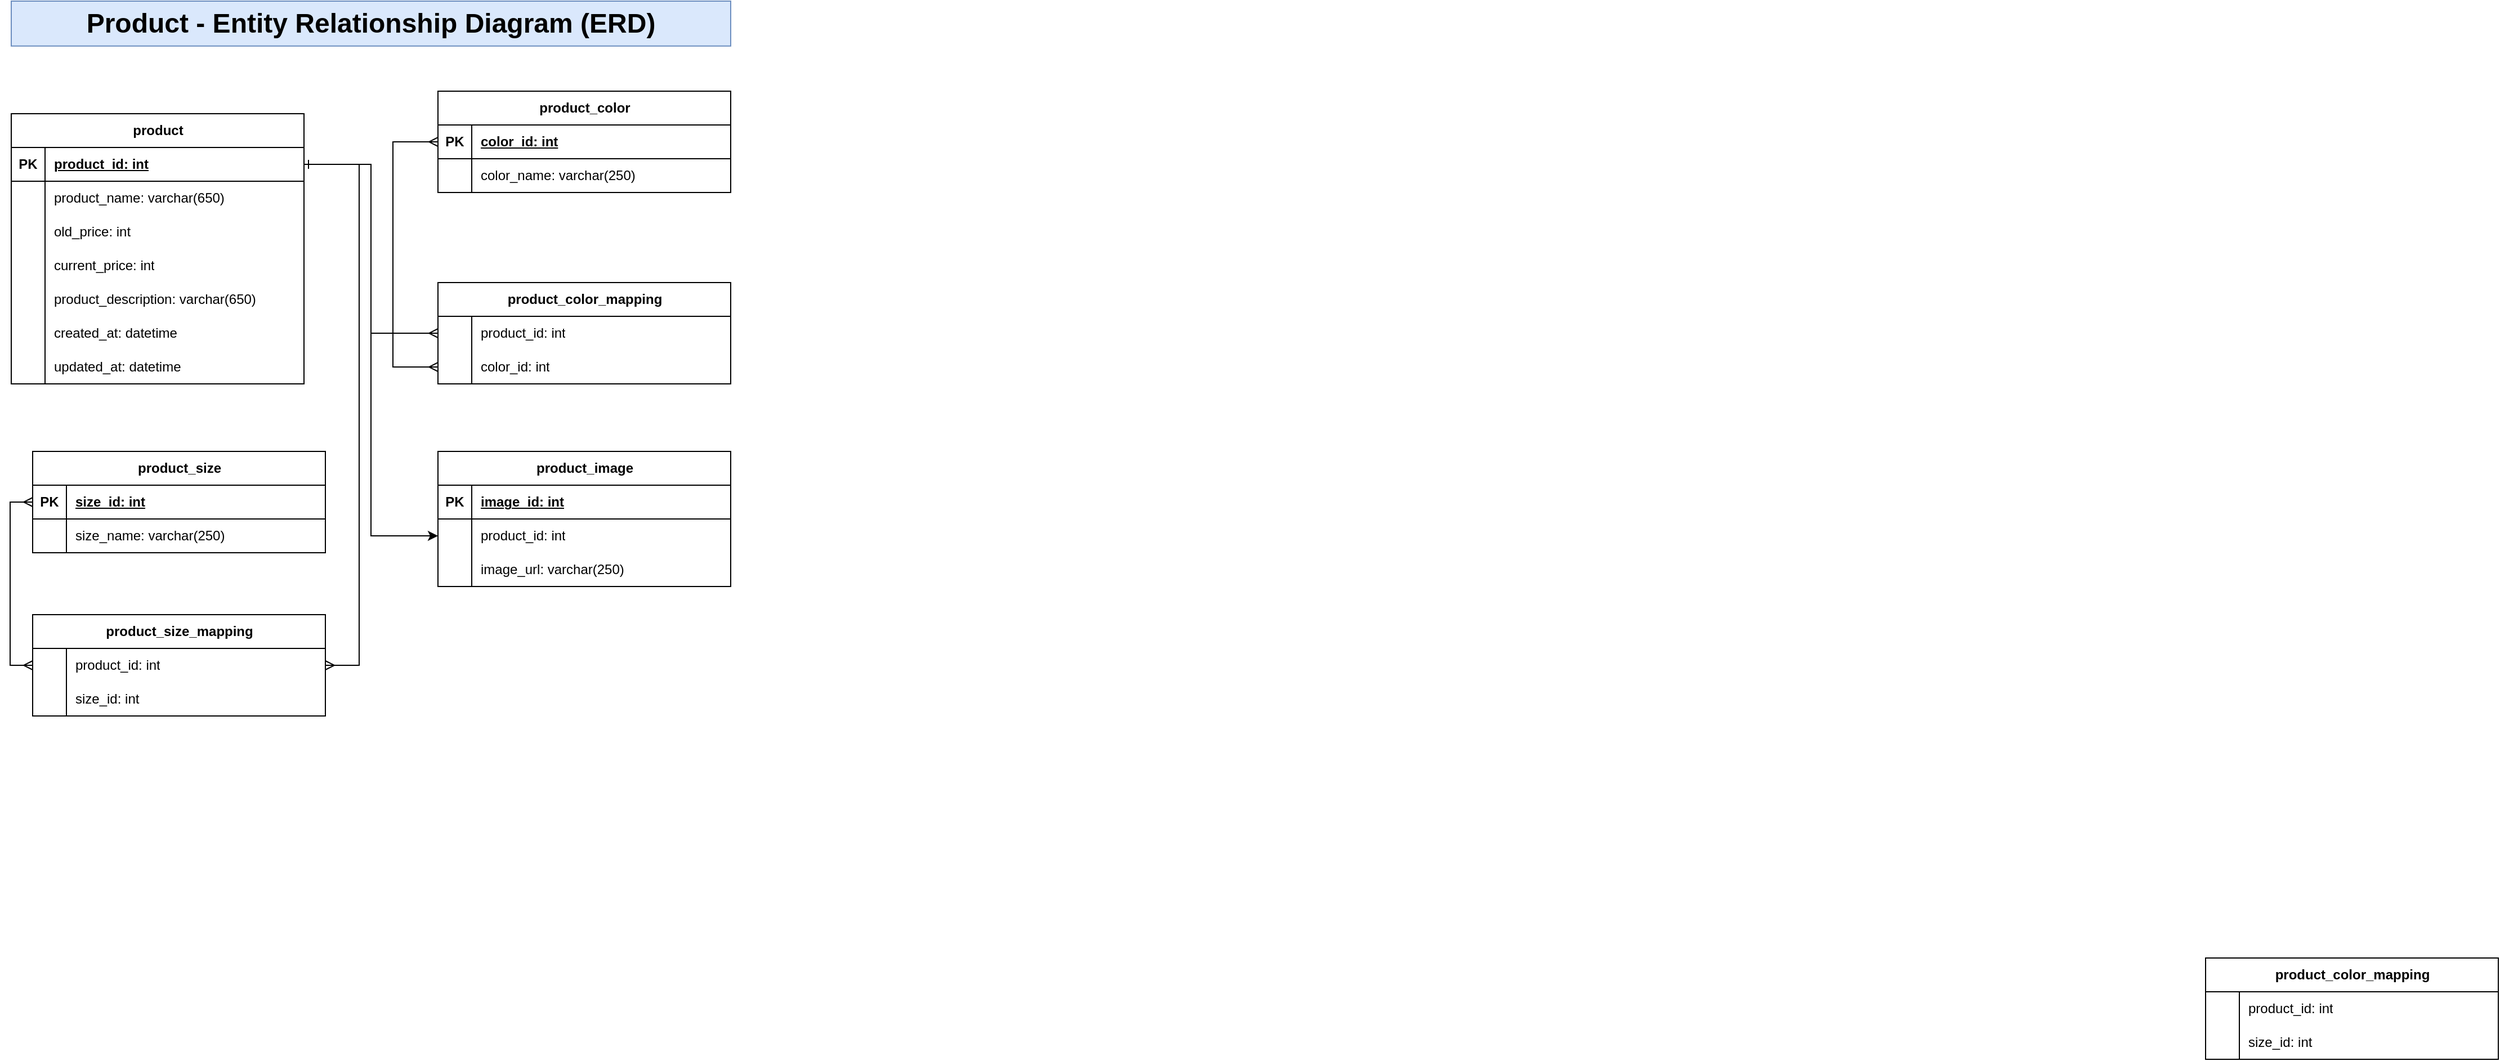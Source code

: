 <mxfile version="22.1.21" type="device">
  <diagram name="Page-1" id="JzFo0uBTFtbqwNDk9dGc">
    <mxGraphModel dx="1030" dy="1829" grid="1" gridSize="10" guides="1" tooltips="1" connect="1" arrows="1" fold="1" page="1" pageScale="1" pageWidth="850" pageHeight="1100" math="0" shadow="0">
      <root>
        <mxCell id="0" />
        <mxCell id="1" parent="0" />
        <mxCell id="PpyRTYx_1M83NGH5Kfym-1" value="product" style="shape=table;startSize=30;container=1;collapsible=1;childLayout=tableLayout;fixedRows=1;rowLines=0;fontStyle=1;align=center;resizeLast=1;html=1;" vertex="1" parent="1">
          <mxGeometry x="21" y="60" width="260" height="240" as="geometry" />
        </mxCell>
        <mxCell id="PpyRTYx_1M83NGH5Kfym-2" value="" style="shape=tableRow;horizontal=0;startSize=0;swimlaneHead=0;swimlaneBody=0;fillColor=none;collapsible=0;dropTarget=0;points=[[0,0.5],[1,0.5]];portConstraint=eastwest;top=0;left=0;right=0;bottom=1;" vertex="1" parent="PpyRTYx_1M83NGH5Kfym-1">
          <mxGeometry y="30" width="260" height="30" as="geometry" />
        </mxCell>
        <mxCell id="PpyRTYx_1M83NGH5Kfym-3" value="PK" style="shape=partialRectangle;connectable=0;fillColor=none;top=0;left=0;bottom=0;right=0;fontStyle=1;overflow=hidden;whiteSpace=wrap;html=1;" vertex="1" parent="PpyRTYx_1M83NGH5Kfym-2">
          <mxGeometry width="30" height="30" as="geometry">
            <mxRectangle width="30" height="30" as="alternateBounds" />
          </mxGeometry>
        </mxCell>
        <mxCell id="PpyRTYx_1M83NGH5Kfym-4" value="product_id: int" style="shape=partialRectangle;connectable=0;fillColor=none;top=0;left=0;bottom=0;right=0;align=left;spacingLeft=6;fontStyle=5;overflow=hidden;whiteSpace=wrap;html=1;" vertex="1" parent="PpyRTYx_1M83NGH5Kfym-2">
          <mxGeometry x="30" width="230" height="30" as="geometry">
            <mxRectangle width="230" height="30" as="alternateBounds" />
          </mxGeometry>
        </mxCell>
        <mxCell id="PpyRTYx_1M83NGH5Kfym-5" value="" style="shape=tableRow;horizontal=0;startSize=0;swimlaneHead=0;swimlaneBody=0;fillColor=none;collapsible=0;dropTarget=0;points=[[0,0.5],[1,0.5]];portConstraint=eastwest;top=0;left=0;right=0;bottom=0;" vertex="1" parent="PpyRTYx_1M83NGH5Kfym-1">
          <mxGeometry y="60" width="260" height="30" as="geometry" />
        </mxCell>
        <mxCell id="PpyRTYx_1M83NGH5Kfym-6" value="" style="shape=partialRectangle;connectable=0;fillColor=none;top=0;left=0;bottom=0;right=0;editable=1;overflow=hidden;whiteSpace=wrap;html=1;" vertex="1" parent="PpyRTYx_1M83NGH5Kfym-5">
          <mxGeometry width="30" height="30" as="geometry">
            <mxRectangle width="30" height="30" as="alternateBounds" />
          </mxGeometry>
        </mxCell>
        <mxCell id="PpyRTYx_1M83NGH5Kfym-7" value="product_name: varchar(650)" style="shape=partialRectangle;connectable=0;fillColor=none;top=0;left=0;bottom=0;right=0;align=left;spacingLeft=6;overflow=hidden;whiteSpace=wrap;html=1;" vertex="1" parent="PpyRTYx_1M83NGH5Kfym-5">
          <mxGeometry x="30" width="230" height="30" as="geometry">
            <mxRectangle width="230" height="30" as="alternateBounds" />
          </mxGeometry>
        </mxCell>
        <mxCell id="PpyRTYx_1M83NGH5Kfym-8" value="" style="shape=tableRow;horizontal=0;startSize=0;swimlaneHead=0;swimlaneBody=0;fillColor=none;collapsible=0;dropTarget=0;points=[[0,0.5],[1,0.5]];portConstraint=eastwest;top=0;left=0;right=0;bottom=0;" vertex="1" parent="PpyRTYx_1M83NGH5Kfym-1">
          <mxGeometry y="90" width="260" height="30" as="geometry" />
        </mxCell>
        <mxCell id="PpyRTYx_1M83NGH5Kfym-9" value="" style="shape=partialRectangle;connectable=0;fillColor=none;top=0;left=0;bottom=0;right=0;editable=1;overflow=hidden;whiteSpace=wrap;html=1;" vertex="1" parent="PpyRTYx_1M83NGH5Kfym-8">
          <mxGeometry width="30" height="30" as="geometry">
            <mxRectangle width="30" height="30" as="alternateBounds" />
          </mxGeometry>
        </mxCell>
        <mxCell id="PpyRTYx_1M83NGH5Kfym-10" value="old_price: int&amp;nbsp;" style="shape=partialRectangle;connectable=0;fillColor=none;top=0;left=0;bottom=0;right=0;align=left;spacingLeft=6;overflow=hidden;whiteSpace=wrap;html=1;" vertex="1" parent="PpyRTYx_1M83NGH5Kfym-8">
          <mxGeometry x="30" width="230" height="30" as="geometry">
            <mxRectangle width="230" height="30" as="alternateBounds" />
          </mxGeometry>
        </mxCell>
        <mxCell id="PpyRTYx_1M83NGH5Kfym-11" value="" style="shape=tableRow;horizontal=0;startSize=0;swimlaneHead=0;swimlaneBody=0;fillColor=none;collapsible=0;dropTarget=0;points=[[0,0.5],[1,0.5]];portConstraint=eastwest;top=0;left=0;right=0;bottom=0;" vertex="1" parent="PpyRTYx_1M83NGH5Kfym-1">
          <mxGeometry y="120" width="260" height="30" as="geometry" />
        </mxCell>
        <mxCell id="PpyRTYx_1M83NGH5Kfym-12" value="" style="shape=partialRectangle;connectable=0;fillColor=none;top=0;left=0;bottom=0;right=0;editable=1;overflow=hidden;whiteSpace=wrap;html=1;" vertex="1" parent="PpyRTYx_1M83NGH5Kfym-11">
          <mxGeometry width="30" height="30" as="geometry">
            <mxRectangle width="30" height="30" as="alternateBounds" />
          </mxGeometry>
        </mxCell>
        <mxCell id="PpyRTYx_1M83NGH5Kfym-13" value="current_price: int" style="shape=partialRectangle;connectable=0;fillColor=none;top=0;left=0;bottom=0;right=0;align=left;spacingLeft=6;overflow=hidden;whiteSpace=wrap;html=1;" vertex="1" parent="PpyRTYx_1M83NGH5Kfym-11">
          <mxGeometry x="30" width="230" height="30" as="geometry">
            <mxRectangle width="230" height="30" as="alternateBounds" />
          </mxGeometry>
        </mxCell>
        <mxCell id="PpyRTYx_1M83NGH5Kfym-15" value="" style="shape=tableRow;horizontal=0;startSize=0;swimlaneHead=0;swimlaneBody=0;fillColor=none;collapsible=0;dropTarget=0;points=[[0,0.5],[1,0.5]];portConstraint=eastwest;top=0;left=0;right=0;bottom=0;" vertex="1" parent="PpyRTYx_1M83NGH5Kfym-1">
          <mxGeometry y="150" width="260" height="30" as="geometry" />
        </mxCell>
        <mxCell id="PpyRTYx_1M83NGH5Kfym-16" value="" style="shape=partialRectangle;connectable=0;fillColor=none;top=0;left=0;bottom=0;right=0;editable=1;overflow=hidden;whiteSpace=wrap;html=1;" vertex="1" parent="PpyRTYx_1M83NGH5Kfym-15">
          <mxGeometry width="30" height="30" as="geometry">
            <mxRectangle width="30" height="30" as="alternateBounds" />
          </mxGeometry>
        </mxCell>
        <mxCell id="PpyRTYx_1M83NGH5Kfym-17" value="product_description: varchar(650)" style="shape=partialRectangle;connectable=0;fillColor=none;top=0;left=0;bottom=0;right=0;align=left;spacingLeft=6;overflow=hidden;whiteSpace=wrap;html=1;" vertex="1" parent="PpyRTYx_1M83NGH5Kfym-15">
          <mxGeometry x="30" width="230" height="30" as="geometry">
            <mxRectangle width="230" height="30" as="alternateBounds" />
          </mxGeometry>
        </mxCell>
        <mxCell id="PpyRTYx_1M83NGH5Kfym-18" value="" style="shape=tableRow;horizontal=0;startSize=0;swimlaneHead=0;swimlaneBody=0;fillColor=none;collapsible=0;dropTarget=0;points=[[0,0.5],[1,0.5]];portConstraint=eastwest;top=0;left=0;right=0;bottom=0;" vertex="1" parent="PpyRTYx_1M83NGH5Kfym-1">
          <mxGeometry y="180" width="260" height="30" as="geometry" />
        </mxCell>
        <mxCell id="PpyRTYx_1M83NGH5Kfym-19" value="" style="shape=partialRectangle;connectable=0;fillColor=none;top=0;left=0;bottom=0;right=0;editable=1;overflow=hidden;whiteSpace=wrap;html=1;" vertex="1" parent="PpyRTYx_1M83NGH5Kfym-18">
          <mxGeometry width="30" height="30" as="geometry">
            <mxRectangle width="30" height="30" as="alternateBounds" />
          </mxGeometry>
        </mxCell>
        <mxCell id="PpyRTYx_1M83NGH5Kfym-20" value="created_at: datetime" style="shape=partialRectangle;connectable=0;fillColor=none;top=0;left=0;bottom=0;right=0;align=left;spacingLeft=6;overflow=hidden;whiteSpace=wrap;html=1;" vertex="1" parent="PpyRTYx_1M83NGH5Kfym-18">
          <mxGeometry x="30" width="230" height="30" as="geometry">
            <mxRectangle width="230" height="30" as="alternateBounds" />
          </mxGeometry>
        </mxCell>
        <mxCell id="PpyRTYx_1M83NGH5Kfym-21" value="" style="shape=tableRow;horizontal=0;startSize=0;swimlaneHead=0;swimlaneBody=0;fillColor=none;collapsible=0;dropTarget=0;points=[[0,0.5],[1,0.5]];portConstraint=eastwest;top=0;left=0;right=0;bottom=0;" vertex="1" parent="PpyRTYx_1M83NGH5Kfym-1">
          <mxGeometry y="210" width="260" height="30" as="geometry" />
        </mxCell>
        <mxCell id="PpyRTYx_1M83NGH5Kfym-22" value="" style="shape=partialRectangle;connectable=0;fillColor=none;top=0;left=0;bottom=0;right=0;editable=1;overflow=hidden;whiteSpace=wrap;html=1;" vertex="1" parent="PpyRTYx_1M83NGH5Kfym-21">
          <mxGeometry width="30" height="30" as="geometry">
            <mxRectangle width="30" height="30" as="alternateBounds" />
          </mxGeometry>
        </mxCell>
        <mxCell id="PpyRTYx_1M83NGH5Kfym-23" value="updated_at: datetime" style="shape=partialRectangle;connectable=0;fillColor=none;top=0;left=0;bottom=0;right=0;align=left;spacingLeft=6;overflow=hidden;whiteSpace=wrap;html=1;" vertex="1" parent="PpyRTYx_1M83NGH5Kfym-21">
          <mxGeometry x="30" width="230" height="30" as="geometry">
            <mxRectangle width="230" height="30" as="alternateBounds" />
          </mxGeometry>
        </mxCell>
        <mxCell id="PpyRTYx_1M83NGH5Kfym-25" value="product_color" style="shape=table;startSize=30;container=1;collapsible=1;childLayout=tableLayout;fixedRows=1;rowLines=0;fontStyle=1;align=center;resizeLast=1;html=1;" vertex="1" parent="1">
          <mxGeometry x="400" y="40" width="260" height="90" as="geometry" />
        </mxCell>
        <mxCell id="PpyRTYx_1M83NGH5Kfym-26" value="" style="shape=tableRow;horizontal=0;startSize=0;swimlaneHead=0;swimlaneBody=0;fillColor=none;collapsible=0;dropTarget=0;points=[[0,0.5],[1,0.5]];portConstraint=eastwest;top=0;left=0;right=0;bottom=1;" vertex="1" parent="PpyRTYx_1M83NGH5Kfym-25">
          <mxGeometry y="30" width="260" height="30" as="geometry" />
        </mxCell>
        <mxCell id="PpyRTYx_1M83NGH5Kfym-27" value="PK" style="shape=partialRectangle;connectable=0;fillColor=none;top=0;left=0;bottom=0;right=0;fontStyle=1;overflow=hidden;whiteSpace=wrap;html=1;" vertex="1" parent="PpyRTYx_1M83NGH5Kfym-26">
          <mxGeometry width="30" height="30" as="geometry">
            <mxRectangle width="30" height="30" as="alternateBounds" />
          </mxGeometry>
        </mxCell>
        <mxCell id="PpyRTYx_1M83NGH5Kfym-28" value="color_id: int" style="shape=partialRectangle;connectable=0;fillColor=none;top=0;left=0;bottom=0;right=0;align=left;spacingLeft=6;fontStyle=5;overflow=hidden;whiteSpace=wrap;html=1;" vertex="1" parent="PpyRTYx_1M83NGH5Kfym-26">
          <mxGeometry x="30" width="230" height="30" as="geometry">
            <mxRectangle width="230" height="30" as="alternateBounds" />
          </mxGeometry>
        </mxCell>
        <mxCell id="PpyRTYx_1M83NGH5Kfym-29" value="" style="shape=tableRow;horizontal=0;startSize=0;swimlaneHead=0;swimlaneBody=0;fillColor=none;collapsible=0;dropTarget=0;points=[[0,0.5],[1,0.5]];portConstraint=eastwest;top=0;left=0;right=0;bottom=0;" vertex="1" parent="PpyRTYx_1M83NGH5Kfym-25">
          <mxGeometry y="60" width="260" height="30" as="geometry" />
        </mxCell>
        <mxCell id="PpyRTYx_1M83NGH5Kfym-30" value="" style="shape=partialRectangle;connectable=0;fillColor=none;top=0;left=0;bottom=0;right=0;editable=1;overflow=hidden;whiteSpace=wrap;html=1;" vertex="1" parent="PpyRTYx_1M83NGH5Kfym-29">
          <mxGeometry width="30" height="30" as="geometry">
            <mxRectangle width="30" height="30" as="alternateBounds" />
          </mxGeometry>
        </mxCell>
        <mxCell id="PpyRTYx_1M83NGH5Kfym-31" value="color_name: varchar(250)" style="shape=partialRectangle;connectable=0;fillColor=none;top=0;left=0;bottom=0;right=0;align=left;spacingLeft=6;overflow=hidden;whiteSpace=wrap;html=1;" vertex="1" parent="PpyRTYx_1M83NGH5Kfym-29">
          <mxGeometry x="30" width="230" height="30" as="geometry">
            <mxRectangle width="230" height="30" as="alternateBounds" />
          </mxGeometry>
        </mxCell>
        <mxCell id="PpyRTYx_1M83NGH5Kfym-47" value="product_color_mapping" style="shape=table;startSize=30;container=1;collapsible=1;childLayout=tableLayout;fixedRows=1;rowLines=0;fontStyle=1;align=center;resizeLast=1;html=1;" vertex="1" parent="1">
          <mxGeometry x="400" y="210" width="260" height="90" as="geometry" />
        </mxCell>
        <mxCell id="PpyRTYx_1M83NGH5Kfym-51" value="" style="shape=tableRow;horizontal=0;startSize=0;swimlaneHead=0;swimlaneBody=0;fillColor=none;collapsible=0;dropTarget=0;points=[[0,0.5],[1,0.5]];portConstraint=eastwest;top=0;left=0;right=0;bottom=0;" vertex="1" parent="PpyRTYx_1M83NGH5Kfym-47">
          <mxGeometry y="30" width="260" height="30" as="geometry" />
        </mxCell>
        <mxCell id="PpyRTYx_1M83NGH5Kfym-52" value="" style="shape=partialRectangle;connectable=0;fillColor=none;top=0;left=0;bottom=0;right=0;editable=1;overflow=hidden;whiteSpace=wrap;html=1;" vertex="1" parent="PpyRTYx_1M83NGH5Kfym-51">
          <mxGeometry width="30" height="30" as="geometry">
            <mxRectangle width="30" height="30" as="alternateBounds" />
          </mxGeometry>
        </mxCell>
        <mxCell id="PpyRTYx_1M83NGH5Kfym-53" value="product_id: int" style="shape=partialRectangle;connectable=0;fillColor=none;top=0;left=0;bottom=0;right=0;align=left;spacingLeft=6;overflow=hidden;whiteSpace=wrap;html=1;" vertex="1" parent="PpyRTYx_1M83NGH5Kfym-51">
          <mxGeometry x="30" width="230" height="30" as="geometry">
            <mxRectangle width="230" height="30" as="alternateBounds" />
          </mxGeometry>
        </mxCell>
        <mxCell id="PpyRTYx_1M83NGH5Kfym-58" value="" style="shape=tableRow;horizontal=0;startSize=0;swimlaneHead=0;swimlaneBody=0;fillColor=none;collapsible=0;dropTarget=0;points=[[0,0.5],[1,0.5]];portConstraint=eastwest;top=0;left=0;right=0;bottom=0;" vertex="1" parent="PpyRTYx_1M83NGH5Kfym-47">
          <mxGeometry y="60" width="260" height="30" as="geometry" />
        </mxCell>
        <mxCell id="PpyRTYx_1M83NGH5Kfym-59" value="" style="shape=partialRectangle;connectable=0;fillColor=none;top=0;left=0;bottom=0;right=0;editable=1;overflow=hidden;whiteSpace=wrap;html=1;" vertex="1" parent="PpyRTYx_1M83NGH5Kfym-58">
          <mxGeometry width="30" height="30" as="geometry">
            <mxRectangle width="30" height="30" as="alternateBounds" />
          </mxGeometry>
        </mxCell>
        <mxCell id="PpyRTYx_1M83NGH5Kfym-60" value="color_id: int" style="shape=partialRectangle;connectable=0;fillColor=none;top=0;left=0;bottom=0;right=0;align=left;spacingLeft=6;overflow=hidden;whiteSpace=wrap;html=1;" vertex="1" parent="PpyRTYx_1M83NGH5Kfym-58">
          <mxGeometry x="30" width="230" height="30" as="geometry">
            <mxRectangle width="230" height="30" as="alternateBounds" />
          </mxGeometry>
        </mxCell>
        <mxCell id="PpyRTYx_1M83NGH5Kfym-68" value="product_image" style="shape=table;startSize=30;container=1;collapsible=1;childLayout=tableLayout;fixedRows=1;rowLines=0;fontStyle=1;align=center;resizeLast=1;html=1;" vertex="1" parent="1">
          <mxGeometry x="400" y="360" width="260" height="120" as="geometry" />
        </mxCell>
        <mxCell id="PpyRTYx_1M83NGH5Kfym-69" value="" style="shape=tableRow;horizontal=0;startSize=0;swimlaneHead=0;swimlaneBody=0;fillColor=none;collapsible=0;dropTarget=0;points=[[0,0.5],[1,0.5]];portConstraint=eastwest;top=0;left=0;right=0;bottom=1;" vertex="1" parent="PpyRTYx_1M83NGH5Kfym-68">
          <mxGeometry y="30" width="260" height="30" as="geometry" />
        </mxCell>
        <mxCell id="PpyRTYx_1M83NGH5Kfym-70" value="PK" style="shape=partialRectangle;connectable=0;fillColor=none;top=0;left=0;bottom=0;right=0;fontStyle=1;overflow=hidden;whiteSpace=wrap;html=1;" vertex="1" parent="PpyRTYx_1M83NGH5Kfym-69">
          <mxGeometry width="30" height="30" as="geometry">
            <mxRectangle width="30" height="30" as="alternateBounds" />
          </mxGeometry>
        </mxCell>
        <mxCell id="PpyRTYx_1M83NGH5Kfym-71" value="image_id: int" style="shape=partialRectangle;connectable=0;fillColor=none;top=0;left=0;bottom=0;right=0;align=left;spacingLeft=6;fontStyle=5;overflow=hidden;whiteSpace=wrap;html=1;" vertex="1" parent="PpyRTYx_1M83NGH5Kfym-69">
          <mxGeometry x="30" width="230" height="30" as="geometry">
            <mxRectangle width="230" height="30" as="alternateBounds" />
          </mxGeometry>
        </mxCell>
        <mxCell id="PpyRTYx_1M83NGH5Kfym-72" value="" style="shape=tableRow;horizontal=0;startSize=0;swimlaneHead=0;swimlaneBody=0;fillColor=none;collapsible=0;dropTarget=0;points=[[0,0.5],[1,0.5]];portConstraint=eastwest;top=0;left=0;right=0;bottom=0;" vertex="1" parent="PpyRTYx_1M83NGH5Kfym-68">
          <mxGeometry y="60" width="260" height="30" as="geometry" />
        </mxCell>
        <mxCell id="PpyRTYx_1M83NGH5Kfym-73" value="" style="shape=partialRectangle;connectable=0;fillColor=none;top=0;left=0;bottom=0;right=0;editable=1;overflow=hidden;whiteSpace=wrap;html=1;" vertex="1" parent="PpyRTYx_1M83NGH5Kfym-72">
          <mxGeometry width="30" height="30" as="geometry">
            <mxRectangle width="30" height="30" as="alternateBounds" />
          </mxGeometry>
        </mxCell>
        <mxCell id="PpyRTYx_1M83NGH5Kfym-74" value="product_id: int" style="shape=partialRectangle;connectable=0;fillColor=none;top=0;left=0;bottom=0;right=0;align=left;spacingLeft=6;overflow=hidden;whiteSpace=wrap;html=1;" vertex="1" parent="PpyRTYx_1M83NGH5Kfym-72">
          <mxGeometry x="30" width="230" height="30" as="geometry">
            <mxRectangle width="230" height="30" as="alternateBounds" />
          </mxGeometry>
        </mxCell>
        <mxCell id="PpyRTYx_1M83NGH5Kfym-75" value="" style="shape=tableRow;horizontal=0;startSize=0;swimlaneHead=0;swimlaneBody=0;fillColor=none;collapsible=0;dropTarget=0;points=[[0,0.5],[1,0.5]];portConstraint=eastwest;top=0;left=0;right=0;bottom=0;" vertex="1" parent="PpyRTYx_1M83NGH5Kfym-68">
          <mxGeometry y="90" width="260" height="30" as="geometry" />
        </mxCell>
        <mxCell id="PpyRTYx_1M83NGH5Kfym-76" value="" style="shape=partialRectangle;connectable=0;fillColor=none;top=0;left=0;bottom=0;right=0;editable=1;overflow=hidden;whiteSpace=wrap;html=1;" vertex="1" parent="PpyRTYx_1M83NGH5Kfym-75">
          <mxGeometry width="30" height="30" as="geometry">
            <mxRectangle width="30" height="30" as="alternateBounds" />
          </mxGeometry>
        </mxCell>
        <mxCell id="PpyRTYx_1M83NGH5Kfym-77" value="image_url: varchar(250)" style="shape=partialRectangle;connectable=0;fillColor=none;top=0;left=0;bottom=0;right=0;align=left;spacingLeft=6;overflow=hidden;whiteSpace=wrap;html=1;" vertex="1" parent="PpyRTYx_1M83NGH5Kfym-75">
          <mxGeometry x="30" width="230" height="30" as="geometry">
            <mxRectangle width="230" height="30" as="alternateBounds" />
          </mxGeometry>
        </mxCell>
        <mxCell id="PpyRTYx_1M83NGH5Kfym-78" value="product_size" style="shape=table;startSize=30;container=1;collapsible=1;childLayout=tableLayout;fixedRows=1;rowLines=0;fontStyle=1;align=center;resizeLast=1;html=1;" vertex="1" parent="1">
          <mxGeometry x="40" y="360" width="260" height="90" as="geometry" />
        </mxCell>
        <mxCell id="PpyRTYx_1M83NGH5Kfym-79" value="" style="shape=tableRow;horizontal=0;startSize=0;swimlaneHead=0;swimlaneBody=0;fillColor=none;collapsible=0;dropTarget=0;points=[[0,0.5],[1,0.5]];portConstraint=eastwest;top=0;left=0;right=0;bottom=1;" vertex="1" parent="PpyRTYx_1M83NGH5Kfym-78">
          <mxGeometry y="30" width="260" height="30" as="geometry" />
        </mxCell>
        <mxCell id="PpyRTYx_1M83NGH5Kfym-80" value="PK" style="shape=partialRectangle;connectable=0;fillColor=none;top=0;left=0;bottom=0;right=0;fontStyle=1;overflow=hidden;whiteSpace=wrap;html=1;" vertex="1" parent="PpyRTYx_1M83NGH5Kfym-79">
          <mxGeometry width="30" height="30" as="geometry">
            <mxRectangle width="30" height="30" as="alternateBounds" />
          </mxGeometry>
        </mxCell>
        <mxCell id="PpyRTYx_1M83NGH5Kfym-81" value="size_id: int" style="shape=partialRectangle;connectable=0;fillColor=none;top=0;left=0;bottom=0;right=0;align=left;spacingLeft=6;fontStyle=5;overflow=hidden;whiteSpace=wrap;html=1;" vertex="1" parent="PpyRTYx_1M83NGH5Kfym-79">
          <mxGeometry x="30" width="230" height="30" as="geometry">
            <mxRectangle width="230" height="30" as="alternateBounds" />
          </mxGeometry>
        </mxCell>
        <mxCell id="PpyRTYx_1M83NGH5Kfym-82" value="" style="shape=tableRow;horizontal=0;startSize=0;swimlaneHead=0;swimlaneBody=0;fillColor=none;collapsible=0;dropTarget=0;points=[[0,0.5],[1,0.5]];portConstraint=eastwest;top=0;left=0;right=0;bottom=0;" vertex="1" parent="PpyRTYx_1M83NGH5Kfym-78">
          <mxGeometry y="60" width="260" height="30" as="geometry" />
        </mxCell>
        <mxCell id="PpyRTYx_1M83NGH5Kfym-83" value="" style="shape=partialRectangle;connectable=0;fillColor=none;top=0;left=0;bottom=0;right=0;editable=1;overflow=hidden;whiteSpace=wrap;html=1;" vertex="1" parent="PpyRTYx_1M83NGH5Kfym-82">
          <mxGeometry width="30" height="30" as="geometry">
            <mxRectangle width="30" height="30" as="alternateBounds" />
          </mxGeometry>
        </mxCell>
        <mxCell id="PpyRTYx_1M83NGH5Kfym-84" value="size_name: varchar(250)" style="shape=partialRectangle;connectable=0;fillColor=none;top=0;left=0;bottom=0;right=0;align=left;spacingLeft=6;overflow=hidden;whiteSpace=wrap;html=1;" vertex="1" parent="PpyRTYx_1M83NGH5Kfym-82">
          <mxGeometry x="30" width="230" height="30" as="geometry">
            <mxRectangle width="230" height="30" as="alternateBounds" />
          </mxGeometry>
        </mxCell>
        <mxCell id="PpyRTYx_1M83NGH5Kfym-85" value="product_color_mapping" style="shape=table;startSize=30;container=1;collapsible=1;childLayout=tableLayout;fixedRows=1;rowLines=0;fontStyle=1;align=center;resizeLast=1;html=1;" vertex="1" parent="1">
          <mxGeometry x="1970" y="810" width="260" height="90.0" as="geometry" />
        </mxCell>
        <mxCell id="PpyRTYx_1M83NGH5Kfym-86" value="" style="shape=tableRow;horizontal=0;startSize=0;swimlaneHead=0;swimlaneBody=0;fillColor=none;collapsible=0;dropTarget=0;points=[[0,0.5],[1,0.5]];portConstraint=eastwest;top=0;left=0;right=0;bottom=0;" vertex="1" parent="PpyRTYx_1M83NGH5Kfym-85">
          <mxGeometry y="30" width="260" height="30" as="geometry" />
        </mxCell>
        <mxCell id="PpyRTYx_1M83NGH5Kfym-87" value="" style="shape=partialRectangle;connectable=0;fillColor=none;top=0;left=0;bottom=0;right=0;editable=1;overflow=hidden;whiteSpace=wrap;html=1;" vertex="1" parent="PpyRTYx_1M83NGH5Kfym-86">
          <mxGeometry width="30" height="30" as="geometry">
            <mxRectangle width="30" height="30" as="alternateBounds" />
          </mxGeometry>
        </mxCell>
        <mxCell id="PpyRTYx_1M83NGH5Kfym-88" value="product_id: int" style="shape=partialRectangle;connectable=0;fillColor=none;top=0;left=0;bottom=0;right=0;align=left;spacingLeft=6;overflow=hidden;whiteSpace=wrap;html=1;" vertex="1" parent="PpyRTYx_1M83NGH5Kfym-86">
          <mxGeometry x="30" width="230" height="30" as="geometry">
            <mxRectangle width="230" height="30" as="alternateBounds" />
          </mxGeometry>
        </mxCell>
        <mxCell id="PpyRTYx_1M83NGH5Kfym-89" value="" style="shape=tableRow;horizontal=0;startSize=0;swimlaneHead=0;swimlaneBody=0;fillColor=none;collapsible=0;dropTarget=0;points=[[0,0.5],[1,0.5]];portConstraint=eastwest;top=0;left=0;right=0;bottom=0;" vertex="1" parent="PpyRTYx_1M83NGH5Kfym-85">
          <mxGeometry y="60" width="260" height="30" as="geometry" />
        </mxCell>
        <mxCell id="PpyRTYx_1M83NGH5Kfym-90" value="" style="shape=partialRectangle;connectable=0;fillColor=none;top=0;left=0;bottom=0;right=0;editable=1;overflow=hidden;whiteSpace=wrap;html=1;" vertex="1" parent="PpyRTYx_1M83NGH5Kfym-89">
          <mxGeometry width="30" height="30" as="geometry">
            <mxRectangle width="30" height="30" as="alternateBounds" />
          </mxGeometry>
        </mxCell>
        <mxCell id="PpyRTYx_1M83NGH5Kfym-91" value="size_id: int" style="shape=partialRectangle;connectable=0;fillColor=none;top=0;left=0;bottom=0;right=0;align=left;spacingLeft=6;overflow=hidden;whiteSpace=wrap;html=1;" vertex="1" parent="PpyRTYx_1M83NGH5Kfym-89">
          <mxGeometry x="30" width="230" height="30" as="geometry">
            <mxRectangle width="230" height="30" as="alternateBounds" />
          </mxGeometry>
        </mxCell>
        <mxCell id="PpyRTYx_1M83NGH5Kfym-92" style="edgeStyle=orthogonalEdgeStyle;rounded=0;orthogonalLoop=1;jettySize=auto;html=1;exitX=1;exitY=0.5;exitDx=0;exitDy=0;entryX=0;entryY=0.5;entryDx=0;entryDy=0;endArrow=ERmany;endFill=0;" edge="1" parent="1" source="PpyRTYx_1M83NGH5Kfym-2" target="PpyRTYx_1M83NGH5Kfym-51">
          <mxGeometry relative="1" as="geometry" />
        </mxCell>
        <mxCell id="PpyRTYx_1M83NGH5Kfym-94" value="" style="endArrow=classic;html=1;rounded=0;strokeColor=none;" edge="1" parent="1">
          <mxGeometry width="50" height="50" relative="1" as="geometry">
            <mxPoint x="340" y="250" as="sourcePoint" />
            <mxPoint x="340" y="440" as="targetPoint" />
          </mxGeometry>
        </mxCell>
        <mxCell id="PpyRTYx_1M83NGH5Kfym-95" style="edgeStyle=orthogonalEdgeStyle;rounded=0;orthogonalLoop=1;jettySize=auto;html=1;exitX=1;exitY=0.5;exitDx=0;exitDy=0;entryX=0;entryY=0.5;entryDx=0;entryDy=0;startArrow=ERone;startFill=0;" edge="1" parent="1" source="PpyRTYx_1M83NGH5Kfym-2" target="PpyRTYx_1M83NGH5Kfym-72">
          <mxGeometry relative="1" as="geometry" />
        </mxCell>
        <mxCell id="PpyRTYx_1M83NGH5Kfym-97" style="edgeStyle=orthogonalEdgeStyle;rounded=0;orthogonalLoop=1;jettySize=auto;html=1;exitX=0;exitY=0.5;exitDx=0;exitDy=0;entryX=0;entryY=0.5;entryDx=0;entryDy=0;startArrow=ERmany;startFill=0;endArrow=ERmany;endFill=0;" edge="1" parent="1" source="PpyRTYx_1M83NGH5Kfym-26" target="PpyRTYx_1M83NGH5Kfym-58">
          <mxGeometry relative="1" as="geometry">
            <Array as="points">
              <mxPoint x="360" y="85" />
              <mxPoint x="360" y="285" />
            </Array>
          </mxGeometry>
        </mxCell>
        <mxCell id="PpyRTYx_1M83NGH5Kfym-98" value="product_size_mapping" style="shape=table;startSize=30;container=1;collapsible=1;childLayout=tableLayout;fixedRows=1;rowLines=0;fontStyle=1;align=center;resizeLast=1;html=1;" vertex="1" parent="1">
          <mxGeometry x="40" y="505" width="260" height="90" as="geometry" />
        </mxCell>
        <mxCell id="PpyRTYx_1M83NGH5Kfym-99" value="" style="shape=tableRow;horizontal=0;startSize=0;swimlaneHead=0;swimlaneBody=0;fillColor=none;collapsible=0;dropTarget=0;points=[[0,0.5],[1,0.5]];portConstraint=eastwest;top=0;left=0;right=0;bottom=0;" vertex="1" parent="PpyRTYx_1M83NGH5Kfym-98">
          <mxGeometry y="30" width="260" height="30" as="geometry" />
        </mxCell>
        <mxCell id="PpyRTYx_1M83NGH5Kfym-100" value="" style="shape=partialRectangle;connectable=0;fillColor=none;top=0;left=0;bottom=0;right=0;editable=1;overflow=hidden;whiteSpace=wrap;html=1;" vertex="1" parent="PpyRTYx_1M83NGH5Kfym-99">
          <mxGeometry width="30" height="30" as="geometry">
            <mxRectangle width="30" height="30" as="alternateBounds" />
          </mxGeometry>
        </mxCell>
        <mxCell id="PpyRTYx_1M83NGH5Kfym-101" value="product_id: int" style="shape=partialRectangle;connectable=0;fillColor=none;top=0;left=0;bottom=0;right=0;align=left;spacingLeft=6;overflow=hidden;whiteSpace=wrap;html=1;" vertex="1" parent="PpyRTYx_1M83NGH5Kfym-99">
          <mxGeometry x="30" width="230" height="30" as="geometry">
            <mxRectangle width="230" height="30" as="alternateBounds" />
          </mxGeometry>
        </mxCell>
        <mxCell id="PpyRTYx_1M83NGH5Kfym-102" value="" style="shape=tableRow;horizontal=0;startSize=0;swimlaneHead=0;swimlaneBody=0;fillColor=none;collapsible=0;dropTarget=0;points=[[0,0.5],[1,0.5]];portConstraint=eastwest;top=0;left=0;right=0;bottom=0;" vertex="1" parent="PpyRTYx_1M83NGH5Kfym-98">
          <mxGeometry y="60" width="260" height="30" as="geometry" />
        </mxCell>
        <mxCell id="PpyRTYx_1M83NGH5Kfym-103" value="" style="shape=partialRectangle;connectable=0;fillColor=none;top=0;left=0;bottom=0;right=0;editable=1;overflow=hidden;whiteSpace=wrap;html=1;" vertex="1" parent="PpyRTYx_1M83NGH5Kfym-102">
          <mxGeometry width="30" height="30" as="geometry">
            <mxRectangle width="30" height="30" as="alternateBounds" />
          </mxGeometry>
        </mxCell>
        <mxCell id="PpyRTYx_1M83NGH5Kfym-104" value="size_id: int" style="shape=partialRectangle;connectable=0;fillColor=none;top=0;left=0;bottom=0;right=0;align=left;spacingLeft=6;overflow=hidden;whiteSpace=wrap;html=1;" vertex="1" parent="PpyRTYx_1M83NGH5Kfym-102">
          <mxGeometry x="30" width="230" height="30" as="geometry">
            <mxRectangle width="230" height="30" as="alternateBounds" />
          </mxGeometry>
        </mxCell>
        <mxCell id="PpyRTYx_1M83NGH5Kfym-105" style="edgeStyle=orthogonalEdgeStyle;rounded=0;orthogonalLoop=1;jettySize=auto;html=1;entryX=1;entryY=0.5;entryDx=0;entryDy=0;endArrow=ERmany;endFill=0;" edge="1" parent="1" source="PpyRTYx_1M83NGH5Kfym-2" target="PpyRTYx_1M83NGH5Kfym-99">
          <mxGeometry relative="1" as="geometry">
            <Array as="points">
              <mxPoint x="330" y="105" />
              <mxPoint x="330" y="550" />
            </Array>
          </mxGeometry>
        </mxCell>
        <mxCell id="PpyRTYx_1M83NGH5Kfym-106" style="edgeStyle=orthogonalEdgeStyle;rounded=0;orthogonalLoop=1;jettySize=auto;html=1;entryX=0;entryY=0.5;entryDx=0;entryDy=0;startArrow=ERmany;startFill=0;endArrow=ERmany;endFill=0;" edge="1" parent="1" source="PpyRTYx_1M83NGH5Kfym-79" target="PpyRTYx_1M83NGH5Kfym-98">
          <mxGeometry relative="1" as="geometry" />
        </mxCell>
        <mxCell id="PpyRTYx_1M83NGH5Kfym-107" value="&lt;b&gt;&lt;font style=&quot;font-size: 24px;&quot;&gt;Product - Entity Relationship Diagram (ERD)&lt;/font&gt;&lt;/b&gt;" style="whiteSpace=wrap;html=1;shadow=0;dashed=0;fontSize=10;align=center;fillColor=#dae8fc;strokeColor=#6c8ebf;" vertex="1" parent="1">
          <mxGeometry x="21" y="-40" width="639" height="39.88" as="geometry" />
        </mxCell>
      </root>
    </mxGraphModel>
  </diagram>
</mxfile>
